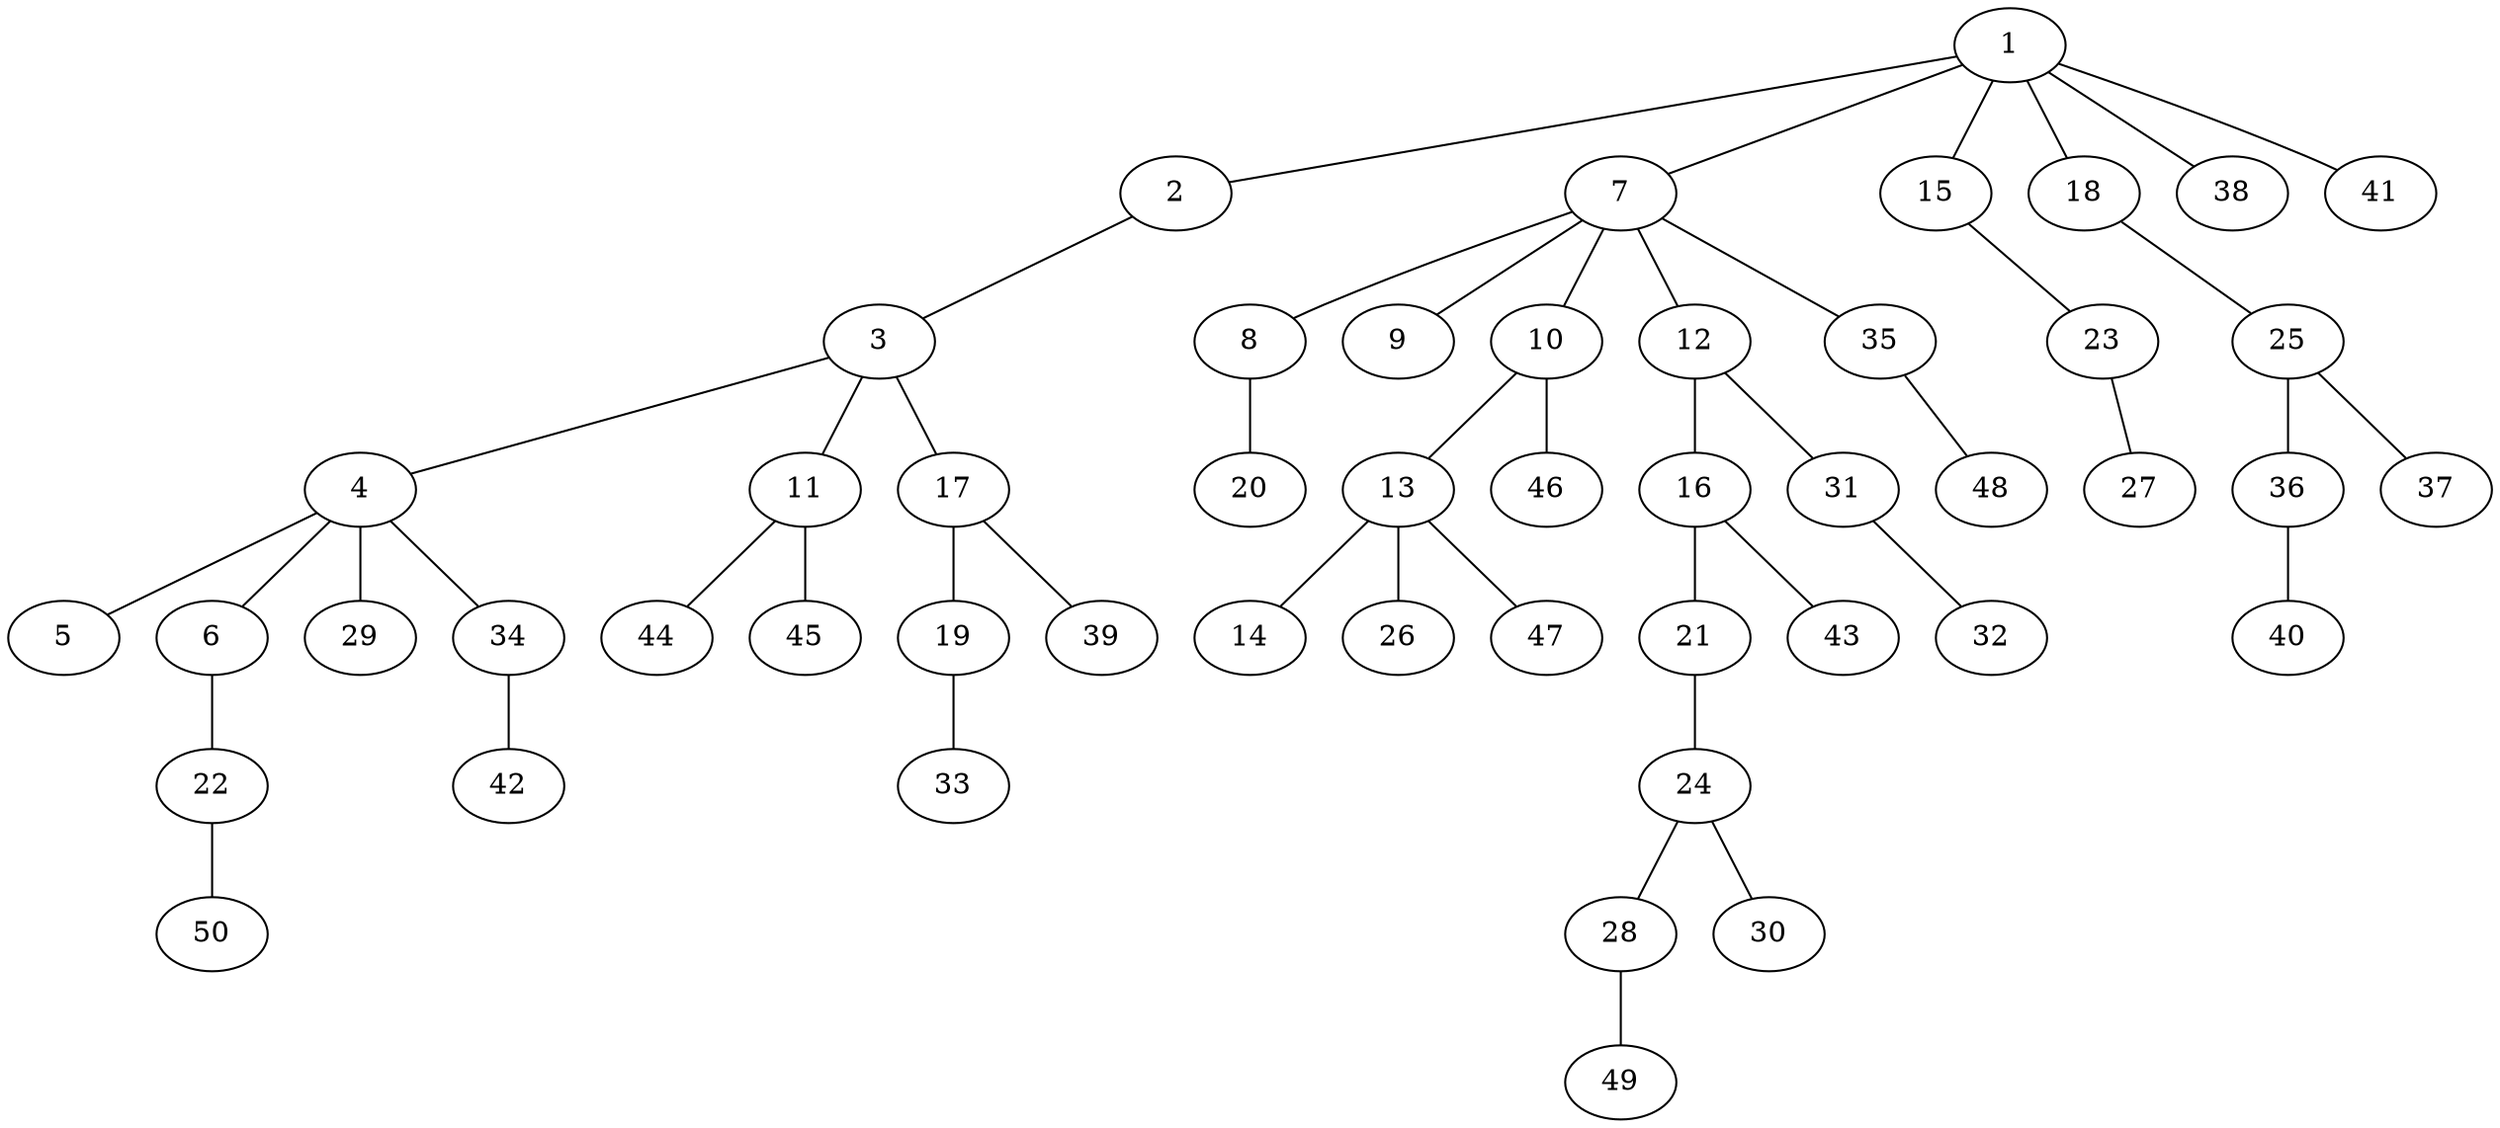 graph graphname {1--2
1--7
1--15
1--18
1--38
1--41
2--3
3--4
3--11
3--17
4--5
4--6
4--29
4--34
6--22
7--8
7--9
7--10
7--12
7--35
8--20
10--13
10--46
11--44
11--45
12--16
12--31
13--14
13--26
13--47
15--23
16--21
16--43
17--19
17--39
18--25
19--33
21--24
22--50
23--27
24--28
24--30
25--36
25--37
28--49
31--32
34--42
35--48
36--40
}